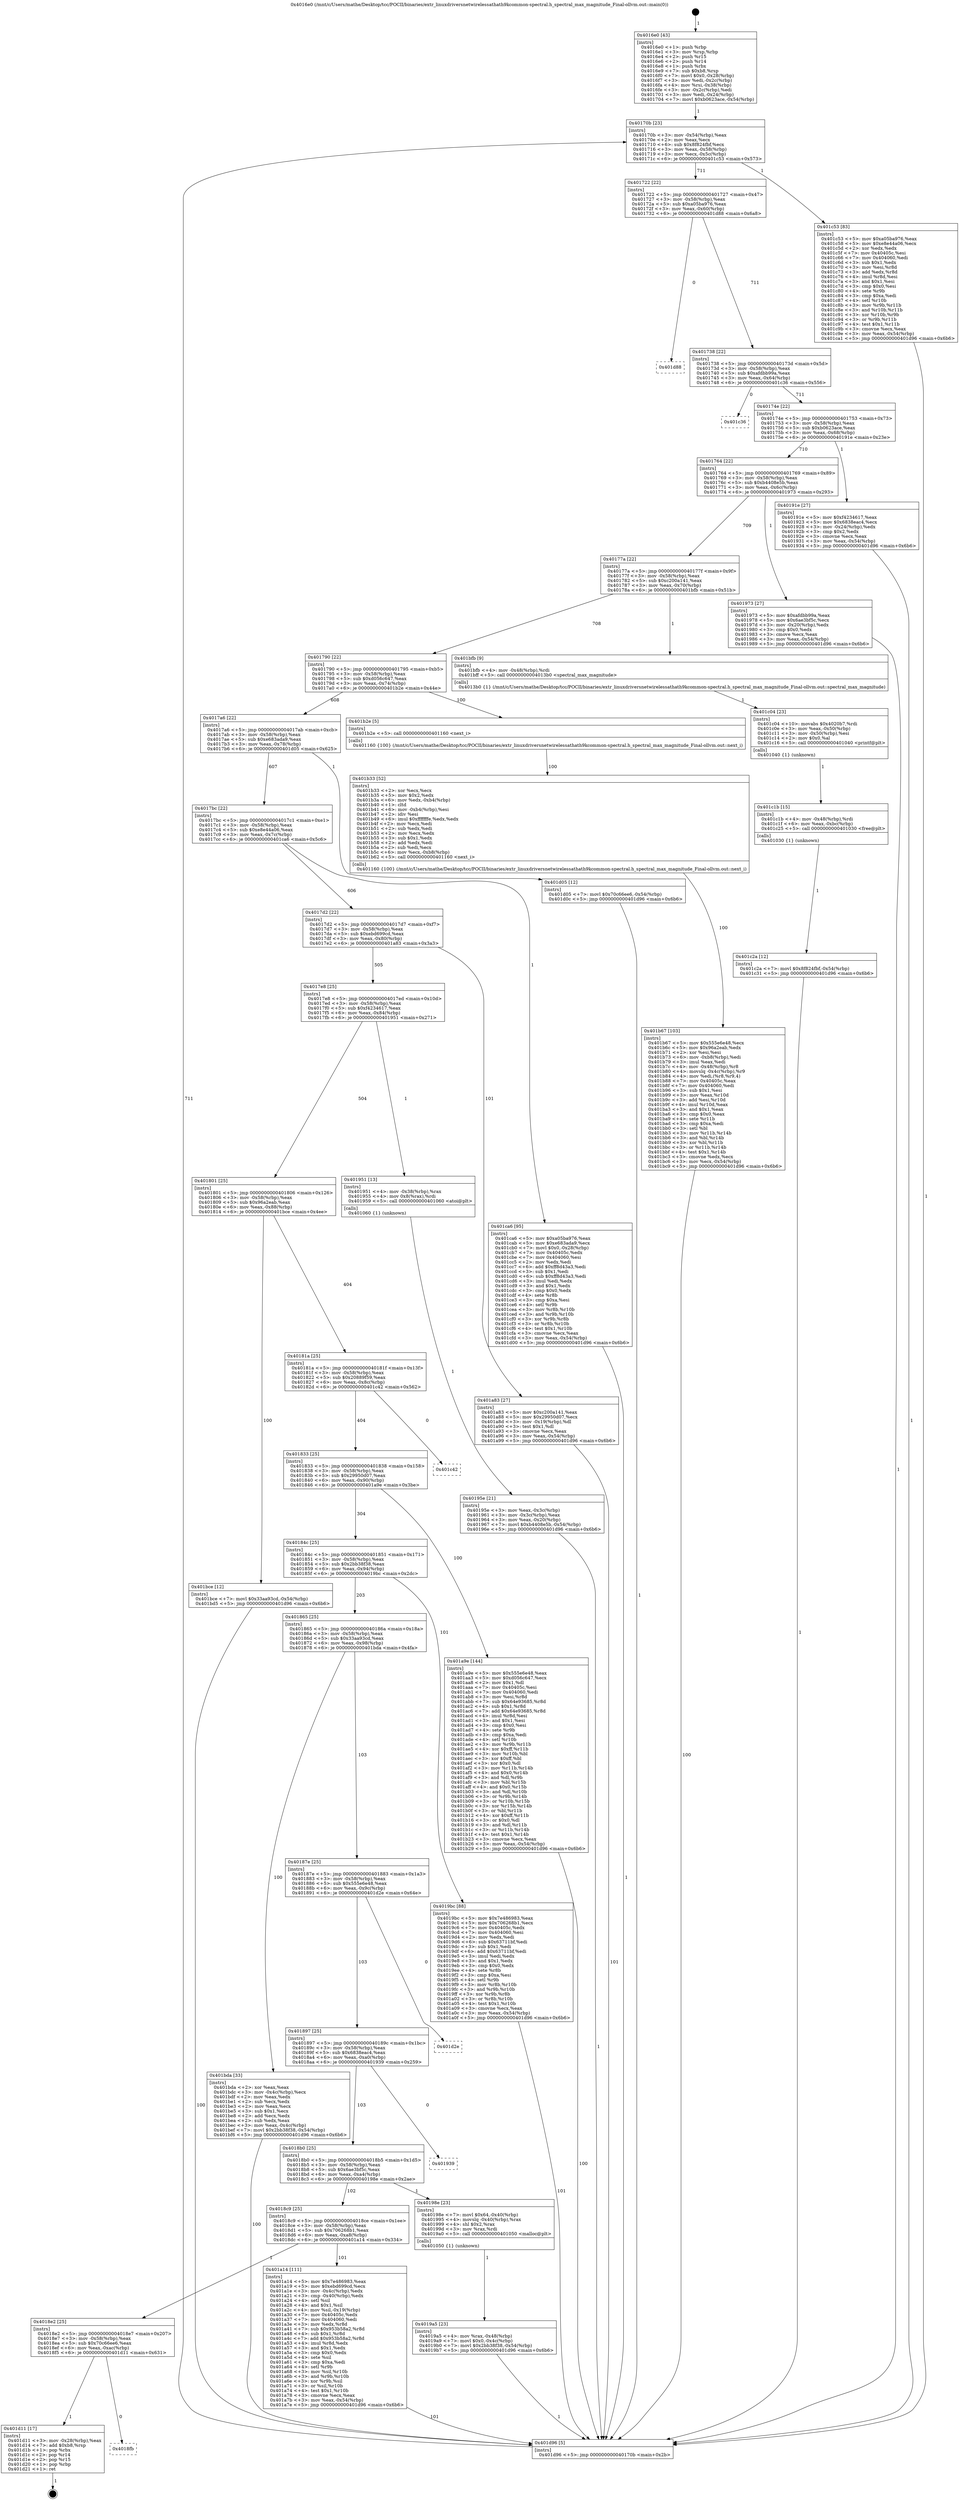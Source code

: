 digraph "0x4016e0" {
  label = "0x4016e0 (/mnt/c/Users/mathe/Desktop/tcc/POCII/binaries/extr_linuxdriversnetwirelessathath9kcommon-spectral.h_spectral_max_magnitude_Final-ollvm.out::main(0))"
  labelloc = "t"
  node[shape=record]

  Entry [label="",width=0.3,height=0.3,shape=circle,fillcolor=black,style=filled]
  "0x40170b" [label="{
     0x40170b [23]\l
     | [instrs]\l
     &nbsp;&nbsp;0x40170b \<+3\>: mov -0x54(%rbp),%eax\l
     &nbsp;&nbsp;0x40170e \<+2\>: mov %eax,%ecx\l
     &nbsp;&nbsp;0x401710 \<+6\>: sub $0x8f824fbf,%ecx\l
     &nbsp;&nbsp;0x401716 \<+3\>: mov %eax,-0x58(%rbp)\l
     &nbsp;&nbsp;0x401719 \<+3\>: mov %ecx,-0x5c(%rbp)\l
     &nbsp;&nbsp;0x40171c \<+6\>: je 0000000000401c53 \<main+0x573\>\l
  }"]
  "0x401c53" [label="{
     0x401c53 [83]\l
     | [instrs]\l
     &nbsp;&nbsp;0x401c53 \<+5\>: mov $0xa05ba976,%eax\l
     &nbsp;&nbsp;0x401c58 \<+5\>: mov $0xe8e44a06,%ecx\l
     &nbsp;&nbsp;0x401c5d \<+2\>: xor %edx,%edx\l
     &nbsp;&nbsp;0x401c5f \<+7\>: mov 0x40405c,%esi\l
     &nbsp;&nbsp;0x401c66 \<+7\>: mov 0x404060,%edi\l
     &nbsp;&nbsp;0x401c6d \<+3\>: sub $0x1,%edx\l
     &nbsp;&nbsp;0x401c70 \<+3\>: mov %esi,%r8d\l
     &nbsp;&nbsp;0x401c73 \<+3\>: add %edx,%r8d\l
     &nbsp;&nbsp;0x401c76 \<+4\>: imul %r8d,%esi\l
     &nbsp;&nbsp;0x401c7a \<+3\>: and $0x1,%esi\l
     &nbsp;&nbsp;0x401c7d \<+3\>: cmp $0x0,%esi\l
     &nbsp;&nbsp;0x401c80 \<+4\>: sete %r9b\l
     &nbsp;&nbsp;0x401c84 \<+3\>: cmp $0xa,%edi\l
     &nbsp;&nbsp;0x401c87 \<+4\>: setl %r10b\l
     &nbsp;&nbsp;0x401c8b \<+3\>: mov %r9b,%r11b\l
     &nbsp;&nbsp;0x401c8e \<+3\>: and %r10b,%r11b\l
     &nbsp;&nbsp;0x401c91 \<+3\>: xor %r10b,%r9b\l
     &nbsp;&nbsp;0x401c94 \<+3\>: or %r9b,%r11b\l
     &nbsp;&nbsp;0x401c97 \<+4\>: test $0x1,%r11b\l
     &nbsp;&nbsp;0x401c9b \<+3\>: cmovne %ecx,%eax\l
     &nbsp;&nbsp;0x401c9e \<+3\>: mov %eax,-0x54(%rbp)\l
     &nbsp;&nbsp;0x401ca1 \<+5\>: jmp 0000000000401d96 \<main+0x6b6\>\l
  }"]
  "0x401722" [label="{
     0x401722 [22]\l
     | [instrs]\l
     &nbsp;&nbsp;0x401722 \<+5\>: jmp 0000000000401727 \<main+0x47\>\l
     &nbsp;&nbsp;0x401727 \<+3\>: mov -0x58(%rbp),%eax\l
     &nbsp;&nbsp;0x40172a \<+5\>: sub $0xa05ba976,%eax\l
     &nbsp;&nbsp;0x40172f \<+3\>: mov %eax,-0x60(%rbp)\l
     &nbsp;&nbsp;0x401732 \<+6\>: je 0000000000401d88 \<main+0x6a8\>\l
  }"]
  Exit [label="",width=0.3,height=0.3,shape=circle,fillcolor=black,style=filled,peripheries=2]
  "0x401d88" [label="{
     0x401d88\l
  }", style=dashed]
  "0x401738" [label="{
     0x401738 [22]\l
     | [instrs]\l
     &nbsp;&nbsp;0x401738 \<+5\>: jmp 000000000040173d \<main+0x5d\>\l
     &nbsp;&nbsp;0x40173d \<+3\>: mov -0x58(%rbp),%eax\l
     &nbsp;&nbsp;0x401740 \<+5\>: sub $0xafdbb99a,%eax\l
     &nbsp;&nbsp;0x401745 \<+3\>: mov %eax,-0x64(%rbp)\l
     &nbsp;&nbsp;0x401748 \<+6\>: je 0000000000401c36 \<main+0x556\>\l
  }"]
  "0x4018fb" [label="{
     0x4018fb\l
  }", style=dashed]
  "0x401c36" [label="{
     0x401c36\l
  }", style=dashed]
  "0x40174e" [label="{
     0x40174e [22]\l
     | [instrs]\l
     &nbsp;&nbsp;0x40174e \<+5\>: jmp 0000000000401753 \<main+0x73\>\l
     &nbsp;&nbsp;0x401753 \<+3\>: mov -0x58(%rbp),%eax\l
     &nbsp;&nbsp;0x401756 \<+5\>: sub $0xb0623ace,%eax\l
     &nbsp;&nbsp;0x40175b \<+3\>: mov %eax,-0x68(%rbp)\l
     &nbsp;&nbsp;0x40175e \<+6\>: je 000000000040191e \<main+0x23e\>\l
  }"]
  "0x401d11" [label="{
     0x401d11 [17]\l
     | [instrs]\l
     &nbsp;&nbsp;0x401d11 \<+3\>: mov -0x28(%rbp),%eax\l
     &nbsp;&nbsp;0x401d14 \<+7\>: add $0xb8,%rsp\l
     &nbsp;&nbsp;0x401d1b \<+1\>: pop %rbx\l
     &nbsp;&nbsp;0x401d1c \<+2\>: pop %r14\l
     &nbsp;&nbsp;0x401d1e \<+2\>: pop %r15\l
     &nbsp;&nbsp;0x401d20 \<+1\>: pop %rbp\l
     &nbsp;&nbsp;0x401d21 \<+1\>: ret\l
  }"]
  "0x40191e" [label="{
     0x40191e [27]\l
     | [instrs]\l
     &nbsp;&nbsp;0x40191e \<+5\>: mov $0xf4234617,%eax\l
     &nbsp;&nbsp;0x401923 \<+5\>: mov $0x6838eac4,%ecx\l
     &nbsp;&nbsp;0x401928 \<+3\>: mov -0x24(%rbp),%edx\l
     &nbsp;&nbsp;0x40192b \<+3\>: cmp $0x2,%edx\l
     &nbsp;&nbsp;0x40192e \<+3\>: cmovne %ecx,%eax\l
     &nbsp;&nbsp;0x401931 \<+3\>: mov %eax,-0x54(%rbp)\l
     &nbsp;&nbsp;0x401934 \<+5\>: jmp 0000000000401d96 \<main+0x6b6\>\l
  }"]
  "0x401764" [label="{
     0x401764 [22]\l
     | [instrs]\l
     &nbsp;&nbsp;0x401764 \<+5\>: jmp 0000000000401769 \<main+0x89\>\l
     &nbsp;&nbsp;0x401769 \<+3\>: mov -0x58(%rbp),%eax\l
     &nbsp;&nbsp;0x40176c \<+5\>: sub $0xb4408e5b,%eax\l
     &nbsp;&nbsp;0x401771 \<+3\>: mov %eax,-0x6c(%rbp)\l
     &nbsp;&nbsp;0x401774 \<+6\>: je 0000000000401973 \<main+0x293\>\l
  }"]
  "0x401d96" [label="{
     0x401d96 [5]\l
     | [instrs]\l
     &nbsp;&nbsp;0x401d96 \<+5\>: jmp 000000000040170b \<main+0x2b\>\l
  }"]
  "0x4016e0" [label="{
     0x4016e0 [43]\l
     | [instrs]\l
     &nbsp;&nbsp;0x4016e0 \<+1\>: push %rbp\l
     &nbsp;&nbsp;0x4016e1 \<+3\>: mov %rsp,%rbp\l
     &nbsp;&nbsp;0x4016e4 \<+2\>: push %r15\l
     &nbsp;&nbsp;0x4016e6 \<+2\>: push %r14\l
     &nbsp;&nbsp;0x4016e8 \<+1\>: push %rbx\l
     &nbsp;&nbsp;0x4016e9 \<+7\>: sub $0xb8,%rsp\l
     &nbsp;&nbsp;0x4016f0 \<+7\>: movl $0x0,-0x28(%rbp)\l
     &nbsp;&nbsp;0x4016f7 \<+3\>: mov %edi,-0x2c(%rbp)\l
     &nbsp;&nbsp;0x4016fa \<+4\>: mov %rsi,-0x38(%rbp)\l
     &nbsp;&nbsp;0x4016fe \<+3\>: mov -0x2c(%rbp),%edi\l
     &nbsp;&nbsp;0x401701 \<+3\>: mov %edi,-0x24(%rbp)\l
     &nbsp;&nbsp;0x401704 \<+7\>: movl $0xb0623ace,-0x54(%rbp)\l
  }"]
  "0x401c2a" [label="{
     0x401c2a [12]\l
     | [instrs]\l
     &nbsp;&nbsp;0x401c2a \<+7\>: movl $0x8f824fbf,-0x54(%rbp)\l
     &nbsp;&nbsp;0x401c31 \<+5\>: jmp 0000000000401d96 \<main+0x6b6\>\l
  }"]
  "0x401973" [label="{
     0x401973 [27]\l
     | [instrs]\l
     &nbsp;&nbsp;0x401973 \<+5\>: mov $0xafdbb99a,%eax\l
     &nbsp;&nbsp;0x401978 \<+5\>: mov $0x6ae3bf5c,%ecx\l
     &nbsp;&nbsp;0x40197d \<+3\>: mov -0x20(%rbp),%edx\l
     &nbsp;&nbsp;0x401980 \<+3\>: cmp $0x0,%edx\l
     &nbsp;&nbsp;0x401983 \<+3\>: cmove %ecx,%eax\l
     &nbsp;&nbsp;0x401986 \<+3\>: mov %eax,-0x54(%rbp)\l
     &nbsp;&nbsp;0x401989 \<+5\>: jmp 0000000000401d96 \<main+0x6b6\>\l
  }"]
  "0x40177a" [label="{
     0x40177a [22]\l
     | [instrs]\l
     &nbsp;&nbsp;0x40177a \<+5\>: jmp 000000000040177f \<main+0x9f\>\l
     &nbsp;&nbsp;0x40177f \<+3\>: mov -0x58(%rbp),%eax\l
     &nbsp;&nbsp;0x401782 \<+5\>: sub $0xc200a141,%eax\l
     &nbsp;&nbsp;0x401787 \<+3\>: mov %eax,-0x70(%rbp)\l
     &nbsp;&nbsp;0x40178a \<+6\>: je 0000000000401bfb \<main+0x51b\>\l
  }"]
  "0x401c1b" [label="{
     0x401c1b [15]\l
     | [instrs]\l
     &nbsp;&nbsp;0x401c1b \<+4\>: mov -0x48(%rbp),%rdi\l
     &nbsp;&nbsp;0x401c1f \<+6\>: mov %eax,-0xbc(%rbp)\l
     &nbsp;&nbsp;0x401c25 \<+5\>: call 0000000000401030 \<free@plt\>\l
     | [calls]\l
     &nbsp;&nbsp;0x401030 \{1\} (unknown)\l
  }"]
  "0x401bfb" [label="{
     0x401bfb [9]\l
     | [instrs]\l
     &nbsp;&nbsp;0x401bfb \<+4\>: mov -0x48(%rbp),%rdi\l
     &nbsp;&nbsp;0x401bff \<+5\>: call 00000000004013b0 \<spectral_max_magnitude\>\l
     | [calls]\l
     &nbsp;&nbsp;0x4013b0 \{1\} (/mnt/c/Users/mathe/Desktop/tcc/POCII/binaries/extr_linuxdriversnetwirelessathath9kcommon-spectral.h_spectral_max_magnitude_Final-ollvm.out::spectral_max_magnitude)\l
  }"]
  "0x401790" [label="{
     0x401790 [22]\l
     | [instrs]\l
     &nbsp;&nbsp;0x401790 \<+5\>: jmp 0000000000401795 \<main+0xb5\>\l
     &nbsp;&nbsp;0x401795 \<+3\>: mov -0x58(%rbp),%eax\l
     &nbsp;&nbsp;0x401798 \<+5\>: sub $0xd056c647,%eax\l
     &nbsp;&nbsp;0x40179d \<+3\>: mov %eax,-0x74(%rbp)\l
     &nbsp;&nbsp;0x4017a0 \<+6\>: je 0000000000401b2e \<main+0x44e\>\l
  }"]
  "0x401c04" [label="{
     0x401c04 [23]\l
     | [instrs]\l
     &nbsp;&nbsp;0x401c04 \<+10\>: movabs $0x4020b7,%rdi\l
     &nbsp;&nbsp;0x401c0e \<+3\>: mov %eax,-0x50(%rbp)\l
     &nbsp;&nbsp;0x401c11 \<+3\>: mov -0x50(%rbp),%esi\l
     &nbsp;&nbsp;0x401c14 \<+2\>: mov $0x0,%al\l
     &nbsp;&nbsp;0x401c16 \<+5\>: call 0000000000401040 \<printf@plt\>\l
     | [calls]\l
     &nbsp;&nbsp;0x401040 \{1\} (unknown)\l
  }"]
  "0x401b2e" [label="{
     0x401b2e [5]\l
     | [instrs]\l
     &nbsp;&nbsp;0x401b2e \<+5\>: call 0000000000401160 \<next_i\>\l
     | [calls]\l
     &nbsp;&nbsp;0x401160 \{100\} (/mnt/c/Users/mathe/Desktop/tcc/POCII/binaries/extr_linuxdriversnetwirelessathath9kcommon-spectral.h_spectral_max_magnitude_Final-ollvm.out::next_i)\l
  }"]
  "0x4017a6" [label="{
     0x4017a6 [22]\l
     | [instrs]\l
     &nbsp;&nbsp;0x4017a6 \<+5\>: jmp 00000000004017ab \<main+0xcb\>\l
     &nbsp;&nbsp;0x4017ab \<+3\>: mov -0x58(%rbp),%eax\l
     &nbsp;&nbsp;0x4017ae \<+5\>: sub $0xe683ada9,%eax\l
     &nbsp;&nbsp;0x4017b3 \<+3\>: mov %eax,-0x78(%rbp)\l
     &nbsp;&nbsp;0x4017b6 \<+6\>: je 0000000000401d05 \<main+0x625\>\l
  }"]
  "0x401b67" [label="{
     0x401b67 [103]\l
     | [instrs]\l
     &nbsp;&nbsp;0x401b67 \<+5\>: mov $0x555e6e48,%ecx\l
     &nbsp;&nbsp;0x401b6c \<+5\>: mov $0x96a2eab,%edx\l
     &nbsp;&nbsp;0x401b71 \<+2\>: xor %esi,%esi\l
     &nbsp;&nbsp;0x401b73 \<+6\>: mov -0xb8(%rbp),%edi\l
     &nbsp;&nbsp;0x401b79 \<+3\>: imul %eax,%edi\l
     &nbsp;&nbsp;0x401b7c \<+4\>: mov -0x48(%rbp),%r8\l
     &nbsp;&nbsp;0x401b80 \<+4\>: movslq -0x4c(%rbp),%r9\l
     &nbsp;&nbsp;0x401b84 \<+4\>: mov %edi,(%r8,%r9,4)\l
     &nbsp;&nbsp;0x401b88 \<+7\>: mov 0x40405c,%eax\l
     &nbsp;&nbsp;0x401b8f \<+7\>: mov 0x404060,%edi\l
     &nbsp;&nbsp;0x401b96 \<+3\>: sub $0x1,%esi\l
     &nbsp;&nbsp;0x401b99 \<+3\>: mov %eax,%r10d\l
     &nbsp;&nbsp;0x401b9c \<+3\>: add %esi,%r10d\l
     &nbsp;&nbsp;0x401b9f \<+4\>: imul %r10d,%eax\l
     &nbsp;&nbsp;0x401ba3 \<+3\>: and $0x1,%eax\l
     &nbsp;&nbsp;0x401ba6 \<+3\>: cmp $0x0,%eax\l
     &nbsp;&nbsp;0x401ba9 \<+4\>: sete %r11b\l
     &nbsp;&nbsp;0x401bad \<+3\>: cmp $0xa,%edi\l
     &nbsp;&nbsp;0x401bb0 \<+3\>: setl %bl\l
     &nbsp;&nbsp;0x401bb3 \<+3\>: mov %r11b,%r14b\l
     &nbsp;&nbsp;0x401bb6 \<+3\>: and %bl,%r14b\l
     &nbsp;&nbsp;0x401bb9 \<+3\>: xor %bl,%r11b\l
     &nbsp;&nbsp;0x401bbc \<+3\>: or %r11b,%r14b\l
     &nbsp;&nbsp;0x401bbf \<+4\>: test $0x1,%r14b\l
     &nbsp;&nbsp;0x401bc3 \<+3\>: cmovne %edx,%ecx\l
     &nbsp;&nbsp;0x401bc6 \<+3\>: mov %ecx,-0x54(%rbp)\l
     &nbsp;&nbsp;0x401bc9 \<+5\>: jmp 0000000000401d96 \<main+0x6b6\>\l
  }"]
  "0x401d05" [label="{
     0x401d05 [12]\l
     | [instrs]\l
     &nbsp;&nbsp;0x401d05 \<+7\>: movl $0x70c66ee6,-0x54(%rbp)\l
     &nbsp;&nbsp;0x401d0c \<+5\>: jmp 0000000000401d96 \<main+0x6b6\>\l
  }"]
  "0x4017bc" [label="{
     0x4017bc [22]\l
     | [instrs]\l
     &nbsp;&nbsp;0x4017bc \<+5\>: jmp 00000000004017c1 \<main+0xe1\>\l
     &nbsp;&nbsp;0x4017c1 \<+3\>: mov -0x58(%rbp),%eax\l
     &nbsp;&nbsp;0x4017c4 \<+5\>: sub $0xe8e44a06,%eax\l
     &nbsp;&nbsp;0x4017c9 \<+3\>: mov %eax,-0x7c(%rbp)\l
     &nbsp;&nbsp;0x4017cc \<+6\>: je 0000000000401ca6 \<main+0x5c6\>\l
  }"]
  "0x401b33" [label="{
     0x401b33 [52]\l
     | [instrs]\l
     &nbsp;&nbsp;0x401b33 \<+2\>: xor %ecx,%ecx\l
     &nbsp;&nbsp;0x401b35 \<+5\>: mov $0x2,%edx\l
     &nbsp;&nbsp;0x401b3a \<+6\>: mov %edx,-0xb4(%rbp)\l
     &nbsp;&nbsp;0x401b40 \<+1\>: cltd\l
     &nbsp;&nbsp;0x401b41 \<+6\>: mov -0xb4(%rbp),%esi\l
     &nbsp;&nbsp;0x401b47 \<+2\>: idiv %esi\l
     &nbsp;&nbsp;0x401b49 \<+6\>: imul $0xfffffffe,%edx,%edx\l
     &nbsp;&nbsp;0x401b4f \<+2\>: mov %ecx,%edi\l
     &nbsp;&nbsp;0x401b51 \<+2\>: sub %edx,%edi\l
     &nbsp;&nbsp;0x401b53 \<+2\>: mov %ecx,%edx\l
     &nbsp;&nbsp;0x401b55 \<+3\>: sub $0x1,%edx\l
     &nbsp;&nbsp;0x401b58 \<+2\>: add %edx,%edi\l
     &nbsp;&nbsp;0x401b5a \<+2\>: sub %edi,%ecx\l
     &nbsp;&nbsp;0x401b5c \<+6\>: mov %ecx,-0xb8(%rbp)\l
     &nbsp;&nbsp;0x401b62 \<+5\>: call 0000000000401160 \<next_i\>\l
     | [calls]\l
     &nbsp;&nbsp;0x401160 \{100\} (/mnt/c/Users/mathe/Desktop/tcc/POCII/binaries/extr_linuxdriversnetwirelessathath9kcommon-spectral.h_spectral_max_magnitude_Final-ollvm.out::next_i)\l
  }"]
  "0x401ca6" [label="{
     0x401ca6 [95]\l
     | [instrs]\l
     &nbsp;&nbsp;0x401ca6 \<+5\>: mov $0xa05ba976,%eax\l
     &nbsp;&nbsp;0x401cab \<+5\>: mov $0xe683ada9,%ecx\l
     &nbsp;&nbsp;0x401cb0 \<+7\>: movl $0x0,-0x28(%rbp)\l
     &nbsp;&nbsp;0x401cb7 \<+7\>: mov 0x40405c,%edx\l
     &nbsp;&nbsp;0x401cbe \<+7\>: mov 0x404060,%esi\l
     &nbsp;&nbsp;0x401cc5 \<+2\>: mov %edx,%edi\l
     &nbsp;&nbsp;0x401cc7 \<+6\>: add $0xff8d43a3,%edi\l
     &nbsp;&nbsp;0x401ccd \<+3\>: sub $0x1,%edi\l
     &nbsp;&nbsp;0x401cd0 \<+6\>: sub $0xff8d43a3,%edi\l
     &nbsp;&nbsp;0x401cd6 \<+3\>: imul %edi,%edx\l
     &nbsp;&nbsp;0x401cd9 \<+3\>: and $0x1,%edx\l
     &nbsp;&nbsp;0x401cdc \<+3\>: cmp $0x0,%edx\l
     &nbsp;&nbsp;0x401cdf \<+4\>: sete %r8b\l
     &nbsp;&nbsp;0x401ce3 \<+3\>: cmp $0xa,%esi\l
     &nbsp;&nbsp;0x401ce6 \<+4\>: setl %r9b\l
     &nbsp;&nbsp;0x401cea \<+3\>: mov %r8b,%r10b\l
     &nbsp;&nbsp;0x401ced \<+3\>: and %r9b,%r10b\l
     &nbsp;&nbsp;0x401cf0 \<+3\>: xor %r9b,%r8b\l
     &nbsp;&nbsp;0x401cf3 \<+3\>: or %r8b,%r10b\l
     &nbsp;&nbsp;0x401cf6 \<+4\>: test $0x1,%r10b\l
     &nbsp;&nbsp;0x401cfa \<+3\>: cmovne %ecx,%eax\l
     &nbsp;&nbsp;0x401cfd \<+3\>: mov %eax,-0x54(%rbp)\l
     &nbsp;&nbsp;0x401d00 \<+5\>: jmp 0000000000401d96 \<main+0x6b6\>\l
  }"]
  "0x4017d2" [label="{
     0x4017d2 [22]\l
     | [instrs]\l
     &nbsp;&nbsp;0x4017d2 \<+5\>: jmp 00000000004017d7 \<main+0xf7\>\l
     &nbsp;&nbsp;0x4017d7 \<+3\>: mov -0x58(%rbp),%eax\l
     &nbsp;&nbsp;0x4017da \<+5\>: sub $0xebd699cd,%eax\l
     &nbsp;&nbsp;0x4017df \<+3\>: mov %eax,-0x80(%rbp)\l
     &nbsp;&nbsp;0x4017e2 \<+6\>: je 0000000000401a83 \<main+0x3a3\>\l
  }"]
  "0x4018e2" [label="{
     0x4018e2 [25]\l
     | [instrs]\l
     &nbsp;&nbsp;0x4018e2 \<+5\>: jmp 00000000004018e7 \<main+0x207\>\l
     &nbsp;&nbsp;0x4018e7 \<+3\>: mov -0x58(%rbp),%eax\l
     &nbsp;&nbsp;0x4018ea \<+5\>: sub $0x70c66ee6,%eax\l
     &nbsp;&nbsp;0x4018ef \<+6\>: mov %eax,-0xac(%rbp)\l
     &nbsp;&nbsp;0x4018f5 \<+6\>: je 0000000000401d11 \<main+0x631\>\l
  }"]
  "0x401a83" [label="{
     0x401a83 [27]\l
     | [instrs]\l
     &nbsp;&nbsp;0x401a83 \<+5\>: mov $0xc200a141,%eax\l
     &nbsp;&nbsp;0x401a88 \<+5\>: mov $0x29950d07,%ecx\l
     &nbsp;&nbsp;0x401a8d \<+3\>: mov -0x19(%rbp),%dl\l
     &nbsp;&nbsp;0x401a90 \<+3\>: test $0x1,%dl\l
     &nbsp;&nbsp;0x401a93 \<+3\>: cmovne %ecx,%eax\l
     &nbsp;&nbsp;0x401a96 \<+3\>: mov %eax,-0x54(%rbp)\l
     &nbsp;&nbsp;0x401a99 \<+5\>: jmp 0000000000401d96 \<main+0x6b6\>\l
  }"]
  "0x4017e8" [label="{
     0x4017e8 [25]\l
     | [instrs]\l
     &nbsp;&nbsp;0x4017e8 \<+5\>: jmp 00000000004017ed \<main+0x10d\>\l
     &nbsp;&nbsp;0x4017ed \<+3\>: mov -0x58(%rbp),%eax\l
     &nbsp;&nbsp;0x4017f0 \<+5\>: sub $0xf4234617,%eax\l
     &nbsp;&nbsp;0x4017f5 \<+6\>: mov %eax,-0x84(%rbp)\l
     &nbsp;&nbsp;0x4017fb \<+6\>: je 0000000000401951 \<main+0x271\>\l
  }"]
  "0x401a14" [label="{
     0x401a14 [111]\l
     | [instrs]\l
     &nbsp;&nbsp;0x401a14 \<+5\>: mov $0x7e486983,%eax\l
     &nbsp;&nbsp;0x401a19 \<+5\>: mov $0xebd699cd,%ecx\l
     &nbsp;&nbsp;0x401a1e \<+3\>: mov -0x4c(%rbp),%edx\l
     &nbsp;&nbsp;0x401a21 \<+3\>: cmp -0x40(%rbp),%edx\l
     &nbsp;&nbsp;0x401a24 \<+4\>: setl %sil\l
     &nbsp;&nbsp;0x401a28 \<+4\>: and $0x1,%sil\l
     &nbsp;&nbsp;0x401a2c \<+4\>: mov %sil,-0x19(%rbp)\l
     &nbsp;&nbsp;0x401a30 \<+7\>: mov 0x40405c,%edx\l
     &nbsp;&nbsp;0x401a37 \<+7\>: mov 0x404060,%edi\l
     &nbsp;&nbsp;0x401a3e \<+3\>: mov %edx,%r8d\l
     &nbsp;&nbsp;0x401a41 \<+7\>: sub $0x953b58a2,%r8d\l
     &nbsp;&nbsp;0x401a48 \<+4\>: sub $0x1,%r8d\l
     &nbsp;&nbsp;0x401a4c \<+7\>: add $0x953b58a2,%r8d\l
     &nbsp;&nbsp;0x401a53 \<+4\>: imul %r8d,%edx\l
     &nbsp;&nbsp;0x401a57 \<+3\>: and $0x1,%edx\l
     &nbsp;&nbsp;0x401a5a \<+3\>: cmp $0x0,%edx\l
     &nbsp;&nbsp;0x401a5d \<+4\>: sete %sil\l
     &nbsp;&nbsp;0x401a61 \<+3\>: cmp $0xa,%edi\l
     &nbsp;&nbsp;0x401a64 \<+4\>: setl %r9b\l
     &nbsp;&nbsp;0x401a68 \<+3\>: mov %sil,%r10b\l
     &nbsp;&nbsp;0x401a6b \<+3\>: and %r9b,%r10b\l
     &nbsp;&nbsp;0x401a6e \<+3\>: xor %r9b,%sil\l
     &nbsp;&nbsp;0x401a71 \<+3\>: or %sil,%r10b\l
     &nbsp;&nbsp;0x401a74 \<+4\>: test $0x1,%r10b\l
     &nbsp;&nbsp;0x401a78 \<+3\>: cmovne %ecx,%eax\l
     &nbsp;&nbsp;0x401a7b \<+3\>: mov %eax,-0x54(%rbp)\l
     &nbsp;&nbsp;0x401a7e \<+5\>: jmp 0000000000401d96 \<main+0x6b6\>\l
  }"]
  "0x401951" [label="{
     0x401951 [13]\l
     | [instrs]\l
     &nbsp;&nbsp;0x401951 \<+4\>: mov -0x38(%rbp),%rax\l
     &nbsp;&nbsp;0x401955 \<+4\>: mov 0x8(%rax),%rdi\l
     &nbsp;&nbsp;0x401959 \<+5\>: call 0000000000401060 \<atoi@plt\>\l
     | [calls]\l
     &nbsp;&nbsp;0x401060 \{1\} (unknown)\l
  }"]
  "0x401801" [label="{
     0x401801 [25]\l
     | [instrs]\l
     &nbsp;&nbsp;0x401801 \<+5\>: jmp 0000000000401806 \<main+0x126\>\l
     &nbsp;&nbsp;0x401806 \<+3\>: mov -0x58(%rbp),%eax\l
     &nbsp;&nbsp;0x401809 \<+5\>: sub $0x96a2eab,%eax\l
     &nbsp;&nbsp;0x40180e \<+6\>: mov %eax,-0x88(%rbp)\l
     &nbsp;&nbsp;0x401814 \<+6\>: je 0000000000401bce \<main+0x4ee\>\l
  }"]
  "0x40195e" [label="{
     0x40195e [21]\l
     | [instrs]\l
     &nbsp;&nbsp;0x40195e \<+3\>: mov %eax,-0x3c(%rbp)\l
     &nbsp;&nbsp;0x401961 \<+3\>: mov -0x3c(%rbp),%eax\l
     &nbsp;&nbsp;0x401964 \<+3\>: mov %eax,-0x20(%rbp)\l
     &nbsp;&nbsp;0x401967 \<+7\>: movl $0xb4408e5b,-0x54(%rbp)\l
     &nbsp;&nbsp;0x40196e \<+5\>: jmp 0000000000401d96 \<main+0x6b6\>\l
  }"]
  "0x4019a5" [label="{
     0x4019a5 [23]\l
     | [instrs]\l
     &nbsp;&nbsp;0x4019a5 \<+4\>: mov %rax,-0x48(%rbp)\l
     &nbsp;&nbsp;0x4019a9 \<+7\>: movl $0x0,-0x4c(%rbp)\l
     &nbsp;&nbsp;0x4019b0 \<+7\>: movl $0x2bb38f38,-0x54(%rbp)\l
     &nbsp;&nbsp;0x4019b7 \<+5\>: jmp 0000000000401d96 \<main+0x6b6\>\l
  }"]
  "0x401bce" [label="{
     0x401bce [12]\l
     | [instrs]\l
     &nbsp;&nbsp;0x401bce \<+7\>: movl $0x33aa93cd,-0x54(%rbp)\l
     &nbsp;&nbsp;0x401bd5 \<+5\>: jmp 0000000000401d96 \<main+0x6b6\>\l
  }"]
  "0x40181a" [label="{
     0x40181a [25]\l
     | [instrs]\l
     &nbsp;&nbsp;0x40181a \<+5\>: jmp 000000000040181f \<main+0x13f\>\l
     &nbsp;&nbsp;0x40181f \<+3\>: mov -0x58(%rbp),%eax\l
     &nbsp;&nbsp;0x401822 \<+5\>: sub $0x20889f59,%eax\l
     &nbsp;&nbsp;0x401827 \<+6\>: mov %eax,-0x8c(%rbp)\l
     &nbsp;&nbsp;0x40182d \<+6\>: je 0000000000401c42 \<main+0x562\>\l
  }"]
  "0x4018c9" [label="{
     0x4018c9 [25]\l
     | [instrs]\l
     &nbsp;&nbsp;0x4018c9 \<+5\>: jmp 00000000004018ce \<main+0x1ee\>\l
     &nbsp;&nbsp;0x4018ce \<+3\>: mov -0x58(%rbp),%eax\l
     &nbsp;&nbsp;0x4018d1 \<+5\>: sub $0x706268b1,%eax\l
     &nbsp;&nbsp;0x4018d6 \<+6\>: mov %eax,-0xa8(%rbp)\l
     &nbsp;&nbsp;0x4018dc \<+6\>: je 0000000000401a14 \<main+0x334\>\l
  }"]
  "0x401c42" [label="{
     0x401c42\l
  }", style=dashed]
  "0x401833" [label="{
     0x401833 [25]\l
     | [instrs]\l
     &nbsp;&nbsp;0x401833 \<+5\>: jmp 0000000000401838 \<main+0x158\>\l
     &nbsp;&nbsp;0x401838 \<+3\>: mov -0x58(%rbp),%eax\l
     &nbsp;&nbsp;0x40183b \<+5\>: sub $0x29950d07,%eax\l
     &nbsp;&nbsp;0x401840 \<+6\>: mov %eax,-0x90(%rbp)\l
     &nbsp;&nbsp;0x401846 \<+6\>: je 0000000000401a9e \<main+0x3be\>\l
  }"]
  "0x40198e" [label="{
     0x40198e [23]\l
     | [instrs]\l
     &nbsp;&nbsp;0x40198e \<+7\>: movl $0x64,-0x40(%rbp)\l
     &nbsp;&nbsp;0x401995 \<+4\>: movslq -0x40(%rbp),%rax\l
     &nbsp;&nbsp;0x401999 \<+4\>: shl $0x2,%rax\l
     &nbsp;&nbsp;0x40199d \<+3\>: mov %rax,%rdi\l
     &nbsp;&nbsp;0x4019a0 \<+5\>: call 0000000000401050 \<malloc@plt\>\l
     | [calls]\l
     &nbsp;&nbsp;0x401050 \{1\} (unknown)\l
  }"]
  "0x401a9e" [label="{
     0x401a9e [144]\l
     | [instrs]\l
     &nbsp;&nbsp;0x401a9e \<+5\>: mov $0x555e6e48,%eax\l
     &nbsp;&nbsp;0x401aa3 \<+5\>: mov $0xd056c647,%ecx\l
     &nbsp;&nbsp;0x401aa8 \<+2\>: mov $0x1,%dl\l
     &nbsp;&nbsp;0x401aaa \<+7\>: mov 0x40405c,%esi\l
     &nbsp;&nbsp;0x401ab1 \<+7\>: mov 0x404060,%edi\l
     &nbsp;&nbsp;0x401ab8 \<+3\>: mov %esi,%r8d\l
     &nbsp;&nbsp;0x401abb \<+7\>: sub $0x64e93685,%r8d\l
     &nbsp;&nbsp;0x401ac2 \<+4\>: sub $0x1,%r8d\l
     &nbsp;&nbsp;0x401ac6 \<+7\>: add $0x64e93685,%r8d\l
     &nbsp;&nbsp;0x401acd \<+4\>: imul %r8d,%esi\l
     &nbsp;&nbsp;0x401ad1 \<+3\>: and $0x1,%esi\l
     &nbsp;&nbsp;0x401ad4 \<+3\>: cmp $0x0,%esi\l
     &nbsp;&nbsp;0x401ad7 \<+4\>: sete %r9b\l
     &nbsp;&nbsp;0x401adb \<+3\>: cmp $0xa,%edi\l
     &nbsp;&nbsp;0x401ade \<+4\>: setl %r10b\l
     &nbsp;&nbsp;0x401ae2 \<+3\>: mov %r9b,%r11b\l
     &nbsp;&nbsp;0x401ae5 \<+4\>: xor $0xff,%r11b\l
     &nbsp;&nbsp;0x401ae9 \<+3\>: mov %r10b,%bl\l
     &nbsp;&nbsp;0x401aec \<+3\>: xor $0xff,%bl\l
     &nbsp;&nbsp;0x401aef \<+3\>: xor $0x0,%dl\l
     &nbsp;&nbsp;0x401af2 \<+3\>: mov %r11b,%r14b\l
     &nbsp;&nbsp;0x401af5 \<+4\>: and $0x0,%r14b\l
     &nbsp;&nbsp;0x401af9 \<+3\>: and %dl,%r9b\l
     &nbsp;&nbsp;0x401afc \<+3\>: mov %bl,%r15b\l
     &nbsp;&nbsp;0x401aff \<+4\>: and $0x0,%r15b\l
     &nbsp;&nbsp;0x401b03 \<+3\>: and %dl,%r10b\l
     &nbsp;&nbsp;0x401b06 \<+3\>: or %r9b,%r14b\l
     &nbsp;&nbsp;0x401b09 \<+3\>: or %r10b,%r15b\l
     &nbsp;&nbsp;0x401b0c \<+3\>: xor %r15b,%r14b\l
     &nbsp;&nbsp;0x401b0f \<+3\>: or %bl,%r11b\l
     &nbsp;&nbsp;0x401b12 \<+4\>: xor $0xff,%r11b\l
     &nbsp;&nbsp;0x401b16 \<+3\>: or $0x0,%dl\l
     &nbsp;&nbsp;0x401b19 \<+3\>: and %dl,%r11b\l
     &nbsp;&nbsp;0x401b1c \<+3\>: or %r11b,%r14b\l
     &nbsp;&nbsp;0x401b1f \<+4\>: test $0x1,%r14b\l
     &nbsp;&nbsp;0x401b23 \<+3\>: cmovne %ecx,%eax\l
     &nbsp;&nbsp;0x401b26 \<+3\>: mov %eax,-0x54(%rbp)\l
     &nbsp;&nbsp;0x401b29 \<+5\>: jmp 0000000000401d96 \<main+0x6b6\>\l
  }"]
  "0x40184c" [label="{
     0x40184c [25]\l
     | [instrs]\l
     &nbsp;&nbsp;0x40184c \<+5\>: jmp 0000000000401851 \<main+0x171\>\l
     &nbsp;&nbsp;0x401851 \<+3\>: mov -0x58(%rbp),%eax\l
     &nbsp;&nbsp;0x401854 \<+5\>: sub $0x2bb38f38,%eax\l
     &nbsp;&nbsp;0x401859 \<+6\>: mov %eax,-0x94(%rbp)\l
     &nbsp;&nbsp;0x40185f \<+6\>: je 00000000004019bc \<main+0x2dc\>\l
  }"]
  "0x4018b0" [label="{
     0x4018b0 [25]\l
     | [instrs]\l
     &nbsp;&nbsp;0x4018b0 \<+5\>: jmp 00000000004018b5 \<main+0x1d5\>\l
     &nbsp;&nbsp;0x4018b5 \<+3\>: mov -0x58(%rbp),%eax\l
     &nbsp;&nbsp;0x4018b8 \<+5\>: sub $0x6ae3bf5c,%eax\l
     &nbsp;&nbsp;0x4018bd \<+6\>: mov %eax,-0xa4(%rbp)\l
     &nbsp;&nbsp;0x4018c3 \<+6\>: je 000000000040198e \<main+0x2ae\>\l
  }"]
  "0x4019bc" [label="{
     0x4019bc [88]\l
     | [instrs]\l
     &nbsp;&nbsp;0x4019bc \<+5\>: mov $0x7e486983,%eax\l
     &nbsp;&nbsp;0x4019c1 \<+5\>: mov $0x706268b1,%ecx\l
     &nbsp;&nbsp;0x4019c6 \<+7\>: mov 0x40405c,%edx\l
     &nbsp;&nbsp;0x4019cd \<+7\>: mov 0x404060,%esi\l
     &nbsp;&nbsp;0x4019d4 \<+2\>: mov %edx,%edi\l
     &nbsp;&nbsp;0x4019d6 \<+6\>: sub $0x63711bf,%edi\l
     &nbsp;&nbsp;0x4019dc \<+3\>: sub $0x1,%edi\l
     &nbsp;&nbsp;0x4019df \<+6\>: add $0x63711bf,%edi\l
     &nbsp;&nbsp;0x4019e5 \<+3\>: imul %edi,%edx\l
     &nbsp;&nbsp;0x4019e8 \<+3\>: and $0x1,%edx\l
     &nbsp;&nbsp;0x4019eb \<+3\>: cmp $0x0,%edx\l
     &nbsp;&nbsp;0x4019ee \<+4\>: sete %r8b\l
     &nbsp;&nbsp;0x4019f2 \<+3\>: cmp $0xa,%esi\l
     &nbsp;&nbsp;0x4019f5 \<+4\>: setl %r9b\l
     &nbsp;&nbsp;0x4019f9 \<+3\>: mov %r8b,%r10b\l
     &nbsp;&nbsp;0x4019fc \<+3\>: and %r9b,%r10b\l
     &nbsp;&nbsp;0x4019ff \<+3\>: xor %r9b,%r8b\l
     &nbsp;&nbsp;0x401a02 \<+3\>: or %r8b,%r10b\l
     &nbsp;&nbsp;0x401a05 \<+4\>: test $0x1,%r10b\l
     &nbsp;&nbsp;0x401a09 \<+3\>: cmovne %ecx,%eax\l
     &nbsp;&nbsp;0x401a0c \<+3\>: mov %eax,-0x54(%rbp)\l
     &nbsp;&nbsp;0x401a0f \<+5\>: jmp 0000000000401d96 \<main+0x6b6\>\l
  }"]
  "0x401865" [label="{
     0x401865 [25]\l
     | [instrs]\l
     &nbsp;&nbsp;0x401865 \<+5\>: jmp 000000000040186a \<main+0x18a\>\l
     &nbsp;&nbsp;0x40186a \<+3\>: mov -0x58(%rbp),%eax\l
     &nbsp;&nbsp;0x40186d \<+5\>: sub $0x33aa93cd,%eax\l
     &nbsp;&nbsp;0x401872 \<+6\>: mov %eax,-0x98(%rbp)\l
     &nbsp;&nbsp;0x401878 \<+6\>: je 0000000000401bda \<main+0x4fa\>\l
  }"]
  "0x401939" [label="{
     0x401939\l
  }", style=dashed]
  "0x401bda" [label="{
     0x401bda [33]\l
     | [instrs]\l
     &nbsp;&nbsp;0x401bda \<+2\>: xor %eax,%eax\l
     &nbsp;&nbsp;0x401bdc \<+3\>: mov -0x4c(%rbp),%ecx\l
     &nbsp;&nbsp;0x401bdf \<+2\>: mov %eax,%edx\l
     &nbsp;&nbsp;0x401be1 \<+2\>: sub %ecx,%edx\l
     &nbsp;&nbsp;0x401be3 \<+2\>: mov %eax,%ecx\l
     &nbsp;&nbsp;0x401be5 \<+3\>: sub $0x1,%ecx\l
     &nbsp;&nbsp;0x401be8 \<+2\>: add %ecx,%edx\l
     &nbsp;&nbsp;0x401bea \<+2\>: sub %edx,%eax\l
     &nbsp;&nbsp;0x401bec \<+3\>: mov %eax,-0x4c(%rbp)\l
     &nbsp;&nbsp;0x401bef \<+7\>: movl $0x2bb38f38,-0x54(%rbp)\l
     &nbsp;&nbsp;0x401bf6 \<+5\>: jmp 0000000000401d96 \<main+0x6b6\>\l
  }"]
  "0x40187e" [label="{
     0x40187e [25]\l
     | [instrs]\l
     &nbsp;&nbsp;0x40187e \<+5\>: jmp 0000000000401883 \<main+0x1a3\>\l
     &nbsp;&nbsp;0x401883 \<+3\>: mov -0x58(%rbp),%eax\l
     &nbsp;&nbsp;0x401886 \<+5\>: sub $0x555e6e48,%eax\l
     &nbsp;&nbsp;0x40188b \<+6\>: mov %eax,-0x9c(%rbp)\l
     &nbsp;&nbsp;0x401891 \<+6\>: je 0000000000401d2e \<main+0x64e\>\l
  }"]
  "0x401897" [label="{
     0x401897 [25]\l
     | [instrs]\l
     &nbsp;&nbsp;0x401897 \<+5\>: jmp 000000000040189c \<main+0x1bc\>\l
     &nbsp;&nbsp;0x40189c \<+3\>: mov -0x58(%rbp),%eax\l
     &nbsp;&nbsp;0x40189f \<+5\>: sub $0x6838eac4,%eax\l
     &nbsp;&nbsp;0x4018a4 \<+6\>: mov %eax,-0xa0(%rbp)\l
     &nbsp;&nbsp;0x4018aa \<+6\>: je 0000000000401939 \<main+0x259\>\l
  }"]
  "0x401d2e" [label="{
     0x401d2e\l
  }", style=dashed]
  Entry -> "0x4016e0" [label=" 1"]
  "0x40170b" -> "0x401c53" [label=" 1"]
  "0x40170b" -> "0x401722" [label=" 711"]
  "0x401d11" -> Exit [label=" 1"]
  "0x401722" -> "0x401d88" [label=" 0"]
  "0x401722" -> "0x401738" [label=" 711"]
  "0x4018e2" -> "0x4018fb" [label=" 0"]
  "0x401738" -> "0x401c36" [label=" 0"]
  "0x401738" -> "0x40174e" [label=" 711"]
  "0x4018e2" -> "0x401d11" [label=" 1"]
  "0x40174e" -> "0x40191e" [label=" 1"]
  "0x40174e" -> "0x401764" [label=" 710"]
  "0x40191e" -> "0x401d96" [label=" 1"]
  "0x4016e0" -> "0x40170b" [label=" 1"]
  "0x401d96" -> "0x40170b" [label=" 711"]
  "0x401d05" -> "0x401d96" [label=" 1"]
  "0x401764" -> "0x401973" [label=" 1"]
  "0x401764" -> "0x40177a" [label=" 709"]
  "0x401ca6" -> "0x401d96" [label=" 1"]
  "0x40177a" -> "0x401bfb" [label=" 1"]
  "0x40177a" -> "0x401790" [label=" 708"]
  "0x401c53" -> "0x401d96" [label=" 1"]
  "0x401790" -> "0x401b2e" [label=" 100"]
  "0x401790" -> "0x4017a6" [label=" 608"]
  "0x401c2a" -> "0x401d96" [label=" 1"]
  "0x4017a6" -> "0x401d05" [label=" 1"]
  "0x4017a6" -> "0x4017bc" [label=" 607"]
  "0x401c1b" -> "0x401c2a" [label=" 1"]
  "0x4017bc" -> "0x401ca6" [label=" 1"]
  "0x4017bc" -> "0x4017d2" [label=" 606"]
  "0x401c04" -> "0x401c1b" [label=" 1"]
  "0x4017d2" -> "0x401a83" [label=" 101"]
  "0x4017d2" -> "0x4017e8" [label=" 505"]
  "0x401bfb" -> "0x401c04" [label=" 1"]
  "0x4017e8" -> "0x401951" [label=" 1"]
  "0x4017e8" -> "0x401801" [label=" 504"]
  "0x401951" -> "0x40195e" [label=" 1"]
  "0x40195e" -> "0x401d96" [label=" 1"]
  "0x401973" -> "0x401d96" [label=" 1"]
  "0x401bda" -> "0x401d96" [label=" 100"]
  "0x401801" -> "0x401bce" [label=" 100"]
  "0x401801" -> "0x40181a" [label=" 404"]
  "0x401b67" -> "0x401d96" [label=" 100"]
  "0x40181a" -> "0x401c42" [label=" 0"]
  "0x40181a" -> "0x401833" [label=" 404"]
  "0x401b33" -> "0x401b67" [label=" 100"]
  "0x401833" -> "0x401a9e" [label=" 100"]
  "0x401833" -> "0x40184c" [label=" 304"]
  "0x401b2e" -> "0x401b33" [label=" 100"]
  "0x40184c" -> "0x4019bc" [label=" 101"]
  "0x40184c" -> "0x401865" [label=" 203"]
  "0x401a83" -> "0x401d96" [label=" 101"]
  "0x401865" -> "0x401bda" [label=" 100"]
  "0x401865" -> "0x40187e" [label=" 103"]
  "0x401a14" -> "0x401d96" [label=" 101"]
  "0x40187e" -> "0x401d2e" [label=" 0"]
  "0x40187e" -> "0x401897" [label=" 103"]
  "0x4018c9" -> "0x4018e2" [label=" 1"]
  "0x401897" -> "0x401939" [label=" 0"]
  "0x401897" -> "0x4018b0" [label=" 103"]
  "0x401a9e" -> "0x401d96" [label=" 100"]
  "0x4018b0" -> "0x40198e" [label=" 1"]
  "0x4018b0" -> "0x4018c9" [label=" 102"]
  "0x40198e" -> "0x4019a5" [label=" 1"]
  "0x4019a5" -> "0x401d96" [label=" 1"]
  "0x4019bc" -> "0x401d96" [label=" 101"]
  "0x401bce" -> "0x401d96" [label=" 100"]
  "0x4018c9" -> "0x401a14" [label=" 101"]
}
